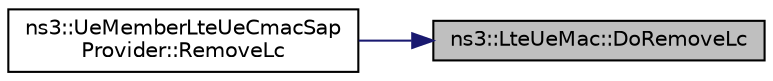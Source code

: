 digraph "ns3::LteUeMac::DoRemoveLc"
{
 // LATEX_PDF_SIZE
  edge [fontname="Helvetica",fontsize="10",labelfontname="Helvetica",labelfontsize="10"];
  node [fontname="Helvetica",fontsize="10",shape=record];
  rankdir="RL";
  Node1 [label="ns3::LteUeMac::DoRemoveLc",height=0.2,width=0.4,color="black", fillcolor="grey75", style="filled", fontcolor="black",tooltip="Remove LC function."];
  Node1 -> Node2 [dir="back",color="midnightblue",fontsize="10",style="solid",fontname="Helvetica"];
  Node2 [label="ns3::UeMemberLteUeCmacSap\lProvider::RemoveLc",height=0.2,width=0.4,color="black", fillcolor="white", style="filled",URL="$classns3_1_1_ue_member_lte_ue_cmac_sap_provider.html#a2475b76b1a4e88b24491b49719926065",tooltip="remove an existing LC"];
}
